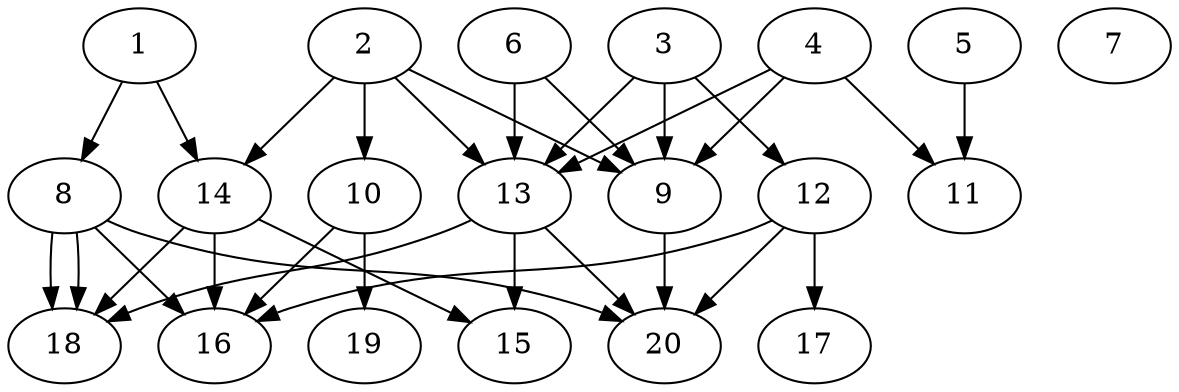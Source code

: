 // DAG automatically generated by daggen at Thu Oct  3 13:58:42 2019
// ./daggen --dot -n 20 --ccr 0.3 --fat 0.7 --regular 0.9 --density 0.6 --mindata 5242880 --maxdata 52428800 
digraph G {
  1 [size="61006507", alpha="0.13", expect_size="18301952"] 
  1 -> 8 [size ="18301952"]
  1 -> 14 [size ="18301952"]
  2 [size="129966080", alpha="0.06", expect_size="38989824"] 
  2 -> 9 [size ="38989824"]
  2 -> 10 [size ="38989824"]
  2 -> 13 [size ="38989824"]
  2 -> 14 [size ="38989824"]
  3 [size="134625280", alpha="0.07", expect_size="40387584"] 
  3 -> 9 [size ="40387584"]
  3 -> 12 [size ="40387584"]
  3 -> 13 [size ="40387584"]
  4 [size="120299520", alpha="0.09", expect_size="36089856"] 
  4 -> 9 [size ="36089856"]
  4 -> 11 [size ="36089856"]
  4 -> 13 [size ="36089856"]
  5 [size="83322880", alpha="0.13", expect_size="24996864"] 
  5 -> 11 [size ="24996864"]
  6 [size="26490880", alpha="0.10", expect_size="7947264"] 
  6 -> 9 [size ="7947264"]
  6 -> 13 [size ="7947264"]
  7 [size="96034133", alpha="0.15", expect_size="28810240"] 
  8 [size="39819947", alpha="0.16", expect_size="11945984"] 
  8 -> 16 [size ="11945984"]
  8 -> 18 [size ="11945984"]
  8 -> 18 [size ="11945984"]
  8 -> 20 [size ="11945984"]
  9 [size="148602880", alpha="0.15", expect_size="44580864"] 
  9 -> 20 [size ="44580864"]
  10 [size="76666880", alpha="0.04", expect_size="23000064"] 
  10 -> 16 [size ="23000064"]
  10 -> 19 [size ="23000064"]
  11 [size="148292267", alpha="0.17", expect_size="44487680"] 
  12 [size="96651947", alpha="0.15", expect_size="28995584"] 
  12 -> 16 [size ="28995584"]
  12 -> 17 [size ="28995584"]
  12 -> 20 [size ="28995584"]
  13 [size="147568640", alpha="0.01", expect_size="44270592"] 
  13 -> 15 [size ="44270592"]
  13 -> 18 [size ="44270592"]
  13 -> 20 [size ="44270592"]
  14 [size="41564160", alpha="0.06", expect_size="12469248"] 
  14 -> 15 [size ="12469248"]
  14 -> 16 [size ="12469248"]
  14 -> 18 [size ="12469248"]
  15 [size="109776213", alpha="0.20", expect_size="32932864"] 
  16 [size="53708800", alpha="0.07", expect_size="16112640"] 
  17 [size="131682987", alpha="0.04", expect_size="39504896"] 
  18 [size="95481173", alpha="0.04", expect_size="28644352"] 
  19 [size="65416533", alpha="0.09", expect_size="19624960"] 
  20 [size="26009600", alpha="0.02", expect_size="7802880"] 
}
